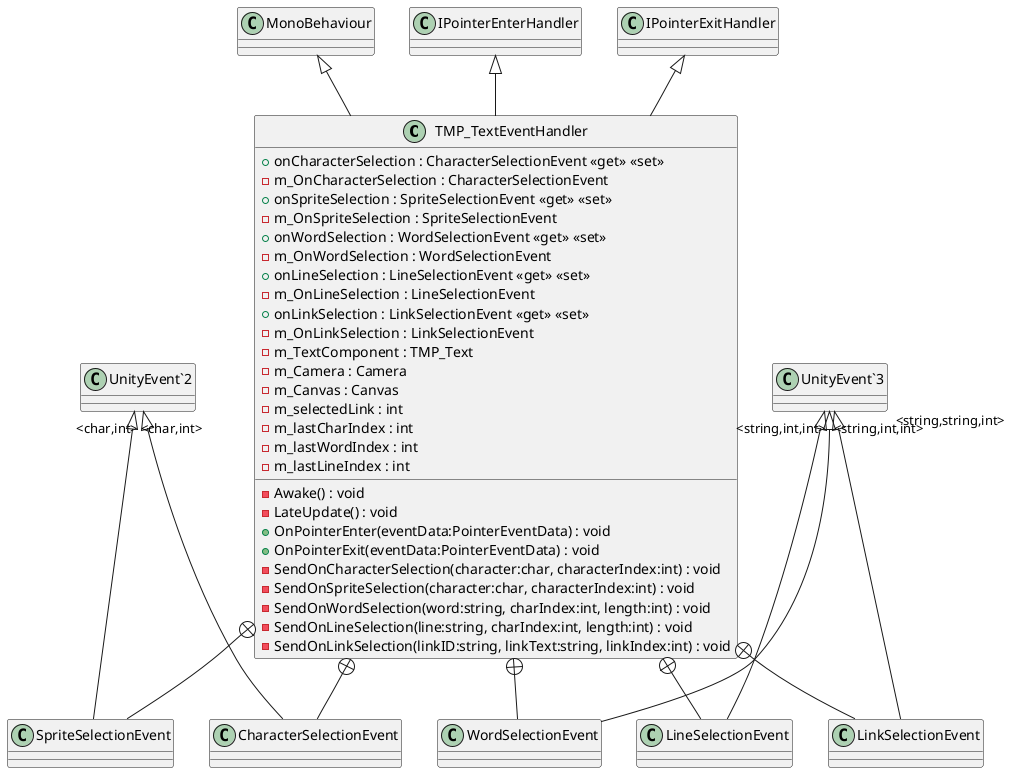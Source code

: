@startuml
class TMP_TextEventHandler {
    + onCharacterSelection : CharacterSelectionEvent <<get>> <<set>>
    - m_OnCharacterSelection : CharacterSelectionEvent
    + onSpriteSelection : SpriteSelectionEvent <<get>> <<set>>
    - m_OnSpriteSelection : SpriteSelectionEvent
    + onWordSelection : WordSelectionEvent <<get>> <<set>>
    - m_OnWordSelection : WordSelectionEvent
    + onLineSelection : LineSelectionEvent <<get>> <<set>>
    - m_OnLineSelection : LineSelectionEvent
    + onLinkSelection : LinkSelectionEvent <<get>> <<set>>
    - m_OnLinkSelection : LinkSelectionEvent
    - m_TextComponent : TMP_Text
    - m_Camera : Camera
    - m_Canvas : Canvas
    - m_selectedLink : int
    - m_lastCharIndex : int
    - m_lastWordIndex : int
    - m_lastLineIndex : int
    - Awake() : void
    - LateUpdate() : void
    + OnPointerEnter(eventData:PointerEventData) : void
    + OnPointerExit(eventData:PointerEventData) : void
    - SendOnCharacterSelection(character:char, characterIndex:int) : void
    - SendOnSpriteSelection(character:char, characterIndex:int) : void
    - SendOnWordSelection(word:string, charIndex:int, length:int) : void
    - SendOnLineSelection(line:string, charIndex:int, length:int) : void
    - SendOnLinkSelection(linkID:string, linkText:string, linkIndex:int) : void
}
class CharacterSelectionEvent {
}
class SpriteSelectionEvent {
}
class WordSelectionEvent {
}
class LineSelectionEvent {
}
class LinkSelectionEvent {
}
MonoBehaviour <|-- TMP_TextEventHandler
IPointerEnterHandler <|-- TMP_TextEventHandler
IPointerExitHandler <|-- TMP_TextEventHandler
TMP_TextEventHandler +-- CharacterSelectionEvent
"UnityEvent`2" "<char,int>" <|-- CharacterSelectionEvent
TMP_TextEventHandler +-- SpriteSelectionEvent
"UnityEvent`2" "<char,int>" <|-- SpriteSelectionEvent
TMP_TextEventHandler +-- WordSelectionEvent
"UnityEvent`3" "<string,int,int>" <|-- WordSelectionEvent
TMP_TextEventHandler +-- LineSelectionEvent
"UnityEvent`3" "<string,int,int>" <|-- LineSelectionEvent
TMP_TextEventHandler +-- LinkSelectionEvent
"UnityEvent`3" "<string,string,int>" <|-- LinkSelectionEvent
@enduml
